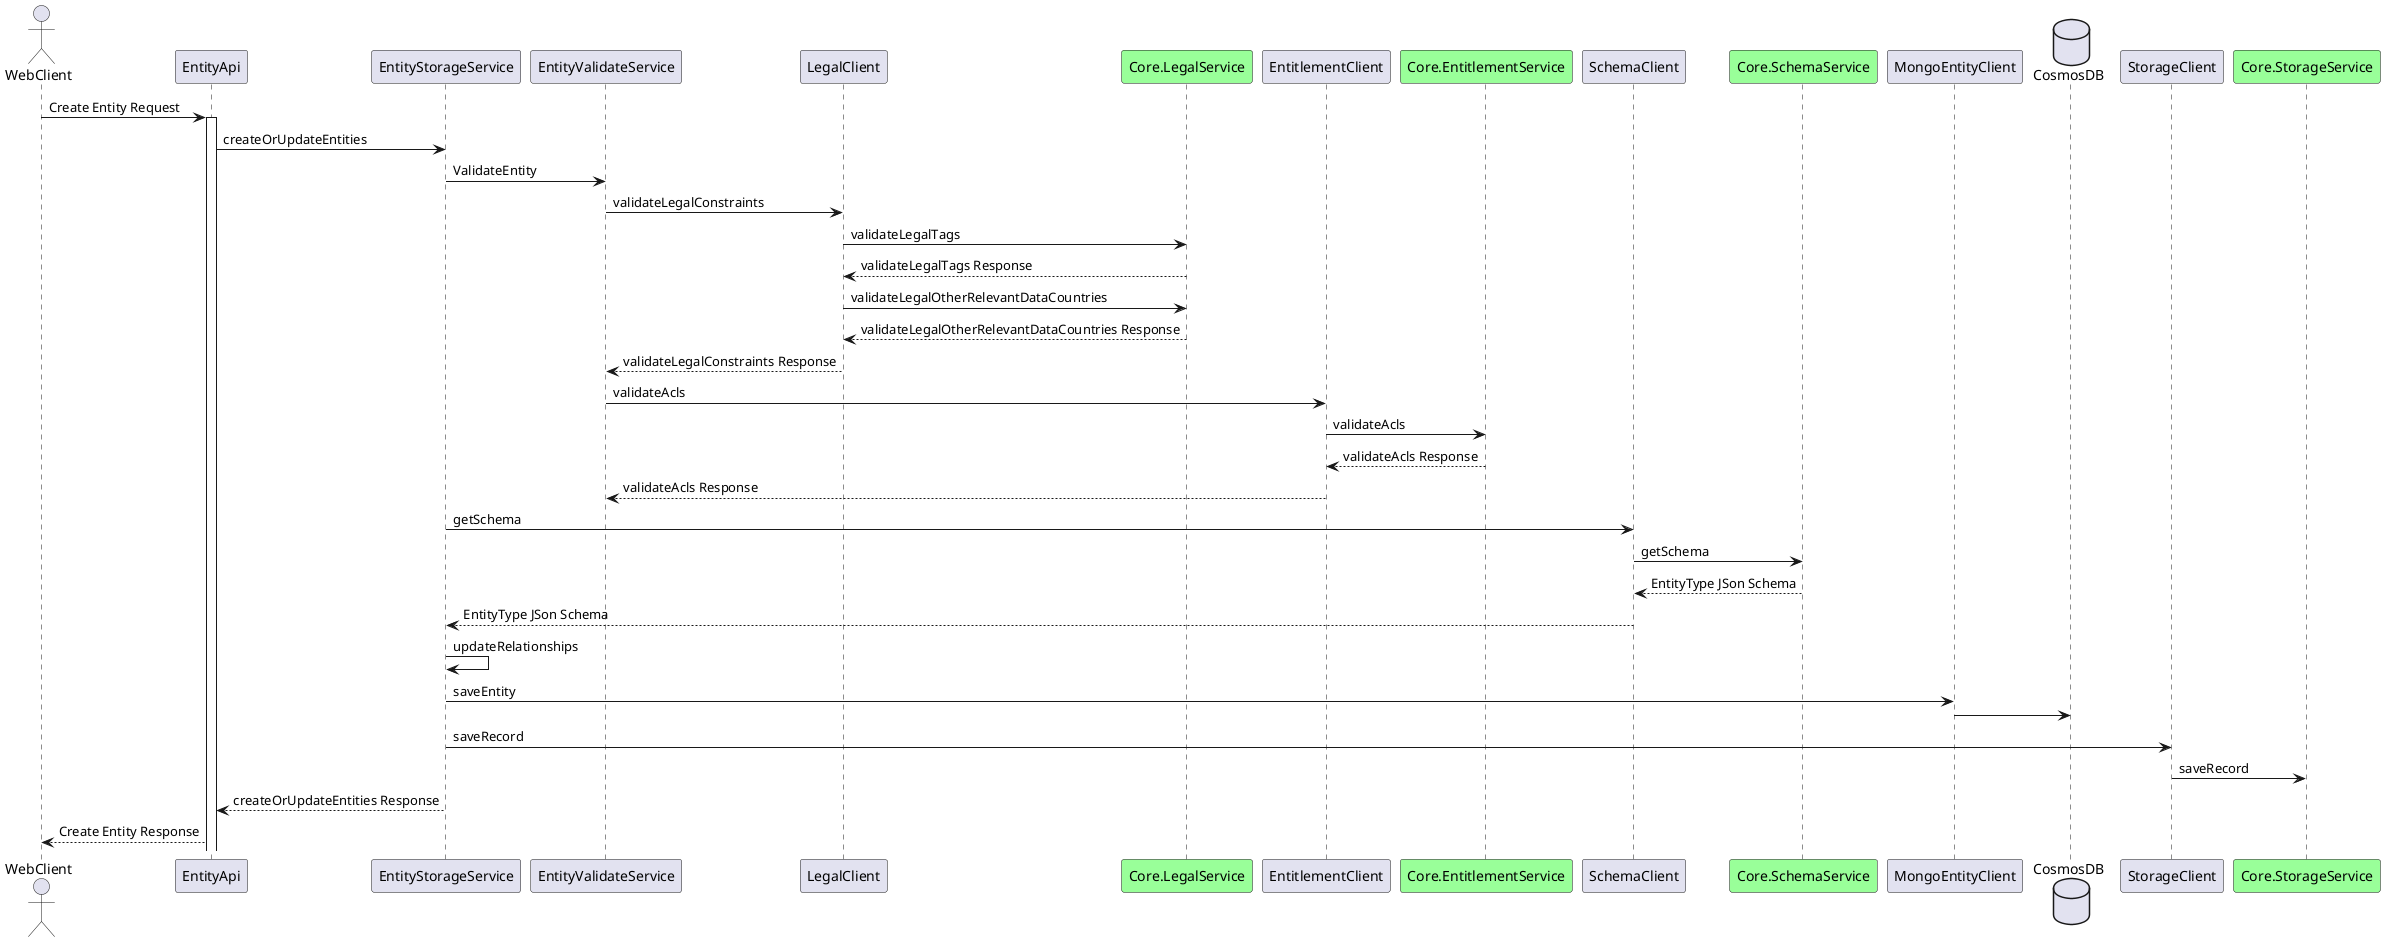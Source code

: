 @startuml
actor WebClient

WebClient -> EntityApi : Create Entity Request 
activate EntityApi
EntityApi -> EntityStorageService: createOrUpdateEntities
EntityStorageService -> EntityValidateService: ValidateEntity

EntityValidateService -> LegalClient: validateLegalConstraints
participant Core.LegalService as Legal #99FF99
LegalClient -> Legal : validateLegalTags 
Legal --> LegalClient: validateLegalTags Response
LegalClient -> Legal : validateLegalOtherRelevantDataCountries
Legal --> LegalClient: validateLegalOtherRelevantDataCountries Response
LegalClient --> EntityValidateService : validateLegalConstraints Response
EntityValidateService -> EntitlementClient : validateAcls
participant Core.EntitlementService as entitlement #99FF99
EntitlementClient -> entitlement : validateAcls
entitlement --> EntitlementClient : validateAcls Response
EntitlementClient --> EntityValidateService : validateAcls Response

EntityStorageService -> SchemaClient : getSchema
participant Core.SchemaService as schema #99FF99
SchemaClient -> schema: getSchema
schema --> SchemaClient : EntityType JSon Schema
SchemaClient --> EntityStorageService : EntityType JSon Schema

EntityStorageService -> EntityStorageService : updateRelationships

EntityStorageService -> MongoEntityClient : saveEntity
database CosmosDB
MongoEntityClient -> CosmosDB
EntityStorageService -> StorageClient : saveRecord
participant Core.StorageService as storage #99FF99
StorageClient -> storage : saveRecord

EntityStorageService --> EntityApi : createOrUpdateEntities Response
EntityApi --> WebClient : Create Entity Response 
@enduml